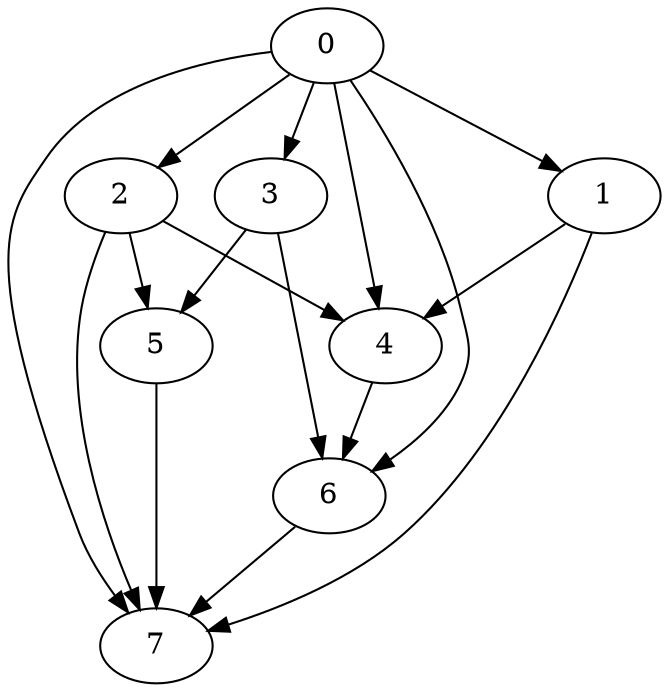 digraph "Random_Nodes_8_Density_2.0_CCR_0.1_WeightType_Random" {
	0	[Weight=35,Start=0,Processor=1];
	2	[Weight=176,Start=35,Processor=1];
	1	[Weight=88,Start=38,Processor=2];
	4	[Weight=176,Start=211,Processor=1];
	7	[Weight=53,Start=528,Processor=1];
	5	[Weight=141,Start=285,Processor=2];
	3	[Weight=159,Start=126,Processor=2];
	6	[Weight=141,Start=387,Processor=1];
	0 -> 2	[Weight=9];
	0 -> 1	[Weight=3];
	0 -> 7	[Weight=9];
	0 -> 3	[Weight=7];
	0 -> 4	[Weight=5];
	0 -> 6	[Weight=4];
	2 -> 5	[Weight=6];
	2 -> 4	[Weight=8];
	2 -> 7	[Weight=3];
	1 -> 4	[Weight=10];
	1 -> 7	[Weight=6];
	4 -> 6	[Weight=2];
	5 -> 7	[Weight=4];
	3 -> 5	[Weight=5];
	3 -> 6	[Weight=8];
	6 -> 7	[Weight=8];
}
